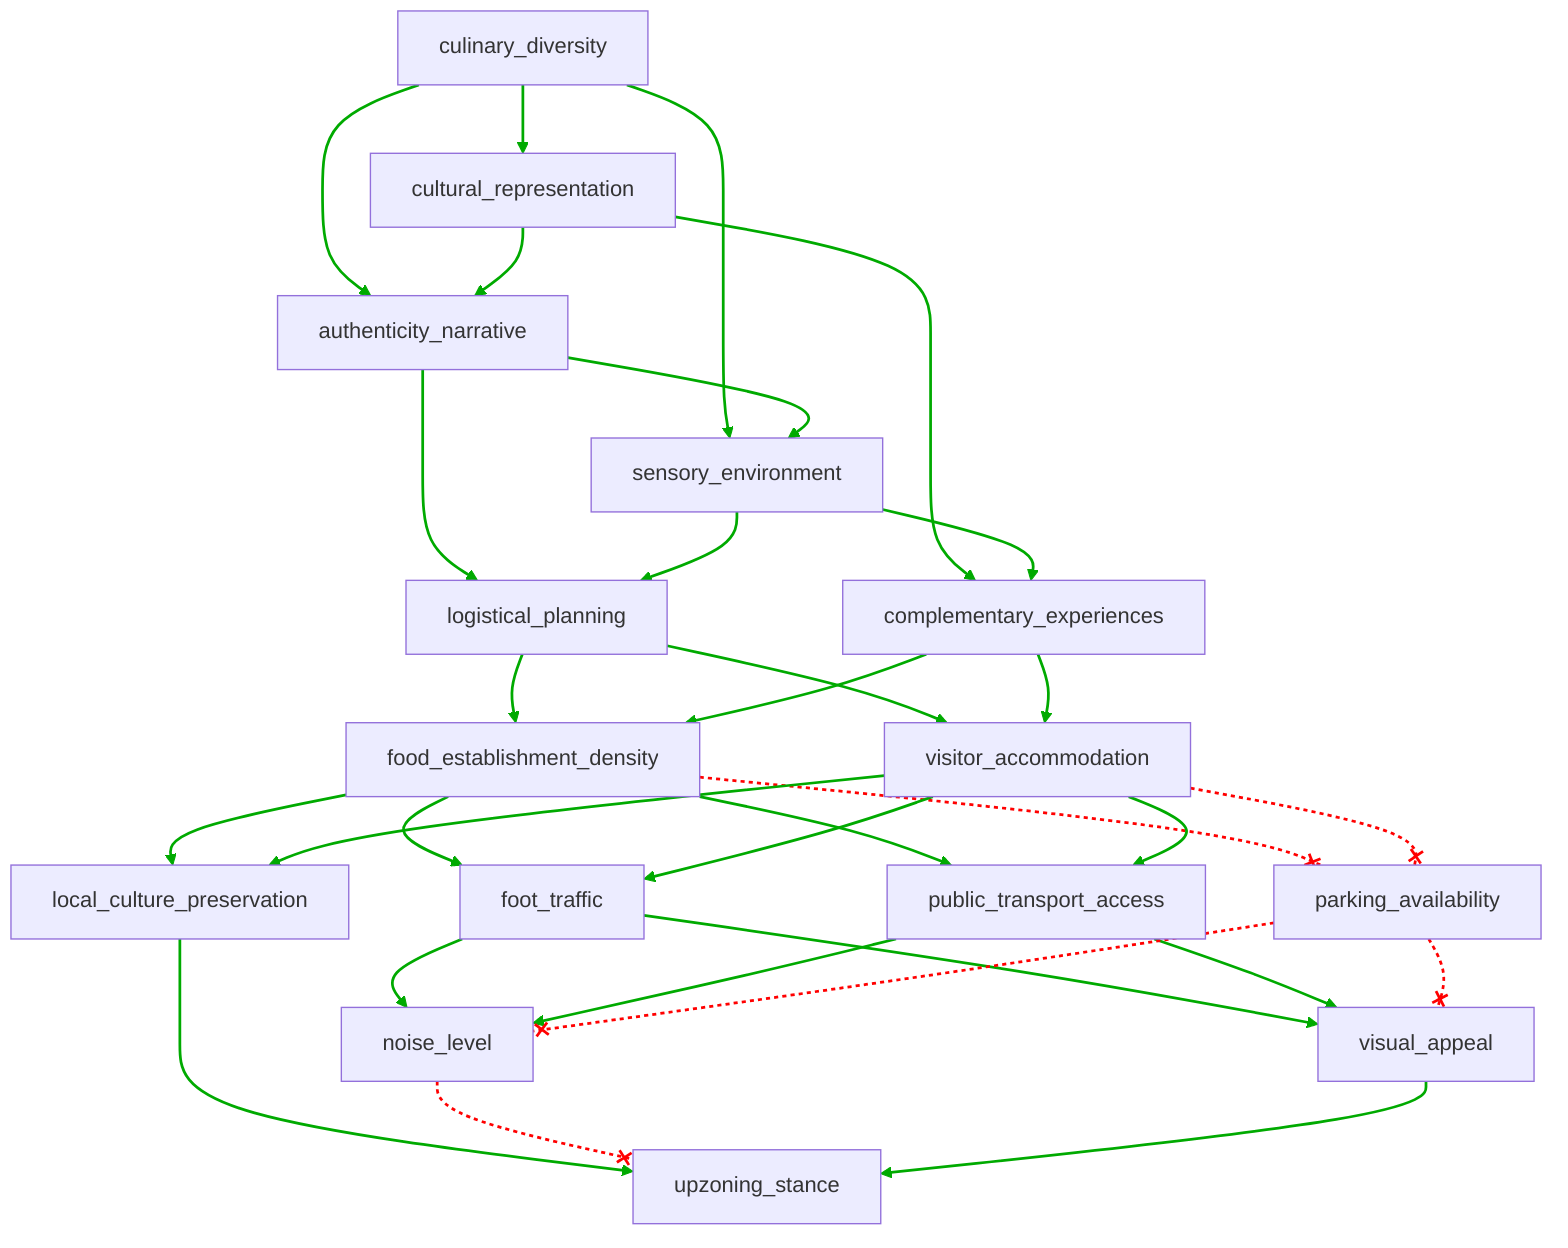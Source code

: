 flowchart TD
n1[culinary_diversity]
n2[cultural_representation]
n3[authenticity_narrative]
n4[sensory_environment]
n5[logistical_planning]
n6[complementary_experiences]
n7[food_establishment_density]
n8[visitor_accommodation]
n9[local_culture_preservation]
n10[foot_traffic]
n11[public_transport_access]
n12[parking_availability]
n13[noise_level]
n14[visual_appeal]
n15[upzoning_stance]
n1 --> n2
n1 --> n3
n1 --> n4
n2 --> n3
n2 --> n6
n3 --> n4
n3 --> n5
n4 --> n5
n4 --> n6
n5 --> n7
n5 --> n8
n6 --> n7
n6 --> n8
n7 --> n9
n7 --> n10
n7 --> n11
n7 --x n12
n8 --> n9
n8 --> n10
n8 --> n11
n8 --x n12
n9 --> n15
n10 --> n13
n10 --> n14
n11 --> n13
n11 --> n14
n12 --x n13
n12 --x n14
n13 --x n15
n14 --> n15
linkStyle 0 stroke:#00AA00,stroke-width:2px
linkStyle 1 stroke:#00AA00,stroke-width:2px
linkStyle 2 stroke:#00AA00,stroke-width:2px
linkStyle 3 stroke:#00AA00,stroke-width:2px
linkStyle 4 stroke:#00AA00,stroke-width:2px
linkStyle 5 stroke:#00AA00,stroke-width:2px
linkStyle 6 stroke:#00AA00,stroke-width:2px
linkStyle 7 stroke:#00AA00,stroke-width:2px
linkStyle 8 stroke:#00AA00,stroke-width:2px
linkStyle 9 stroke:#00AA00,stroke-width:2px
linkStyle 10 stroke:#00AA00,stroke-width:2px
linkStyle 11 stroke:#00AA00,stroke-width:2px
linkStyle 12 stroke:#00AA00,stroke-width:2px
linkStyle 13 stroke:#00AA00,stroke-width:2px
linkStyle 14 stroke:#00AA00,stroke-width:2px
linkStyle 15 stroke:#00AA00,stroke-width:2px
linkStyle 16 stroke:#FF0000,stroke-dasharray:3,stroke-width:2px
linkStyle 17 stroke:#00AA00,stroke-width:2px
linkStyle 18 stroke:#00AA00,stroke-width:2px
linkStyle 19 stroke:#00AA00,stroke-width:2px
linkStyle 20 stroke:#FF0000,stroke-dasharray:3,stroke-width:2px
linkStyle 21 stroke:#00AA00,stroke-width:2px
linkStyle 22 stroke:#00AA00,stroke-width:2px
linkStyle 23 stroke:#00AA00,stroke-width:2px
linkStyle 24 stroke:#00AA00,stroke-width:2px
linkStyle 25 stroke:#00AA00,stroke-width:2px
linkStyle 26 stroke:#FF0000,stroke-dasharray:3,stroke-width:2px
linkStyle 27 stroke:#FF0000,stroke-dasharray:3,stroke-width:2px
linkStyle 28 stroke:#FF0000,stroke-dasharray:3,stroke-width:2px
linkStyle 29 stroke:#00AA00,stroke-width:2px